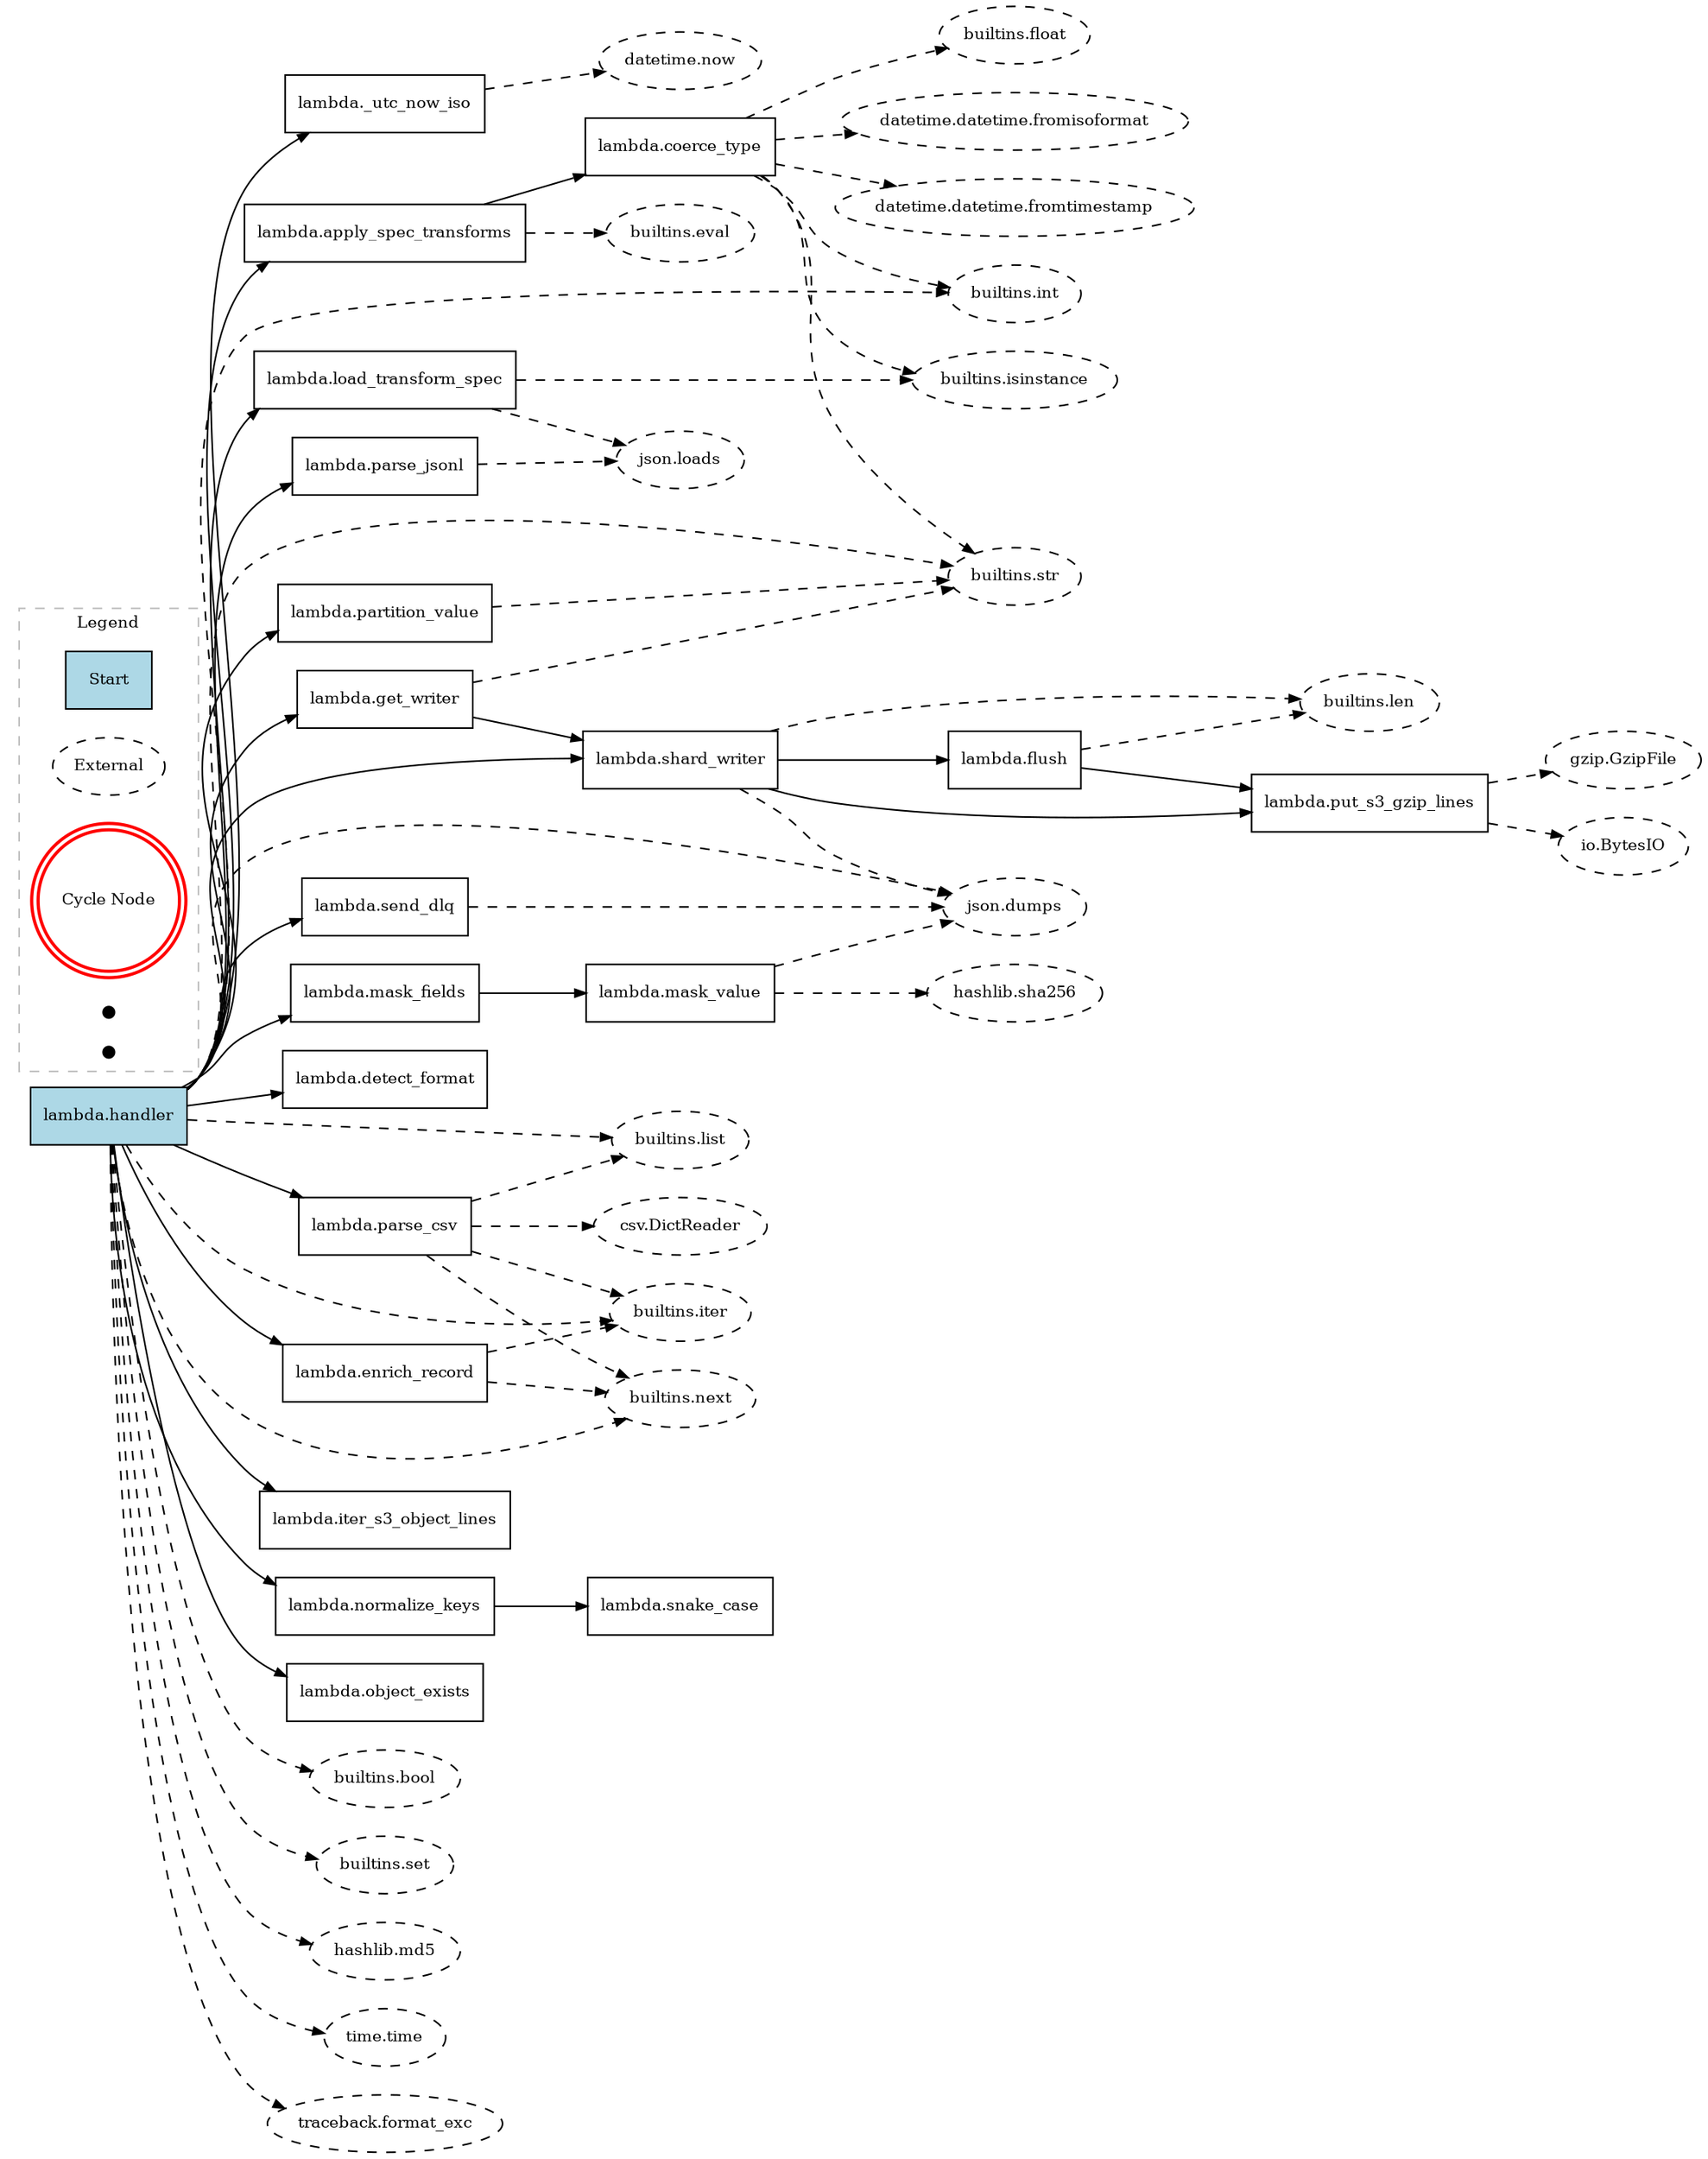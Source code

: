 digraph deps {
  rankdir=LR;
  node [shape=box, fontsize=10];
  edge [arrowsize=0.7];
  "lambda._utc_now_iso" [shape=box, tooltip="_utc_now_iso()\nlambda.py:42\n\ndef _utc_now_iso() -&gt; str:\n    return datetime.now(timezone.utc).isoformat()", href="vscode://file//Users/dinesh/Projects/Git_Projects/code-analyzer/lambda.py:42", target="_top"];
  "lambda.apply_spec_transforms" [shape=box, tooltip="apply_spec_transforms(rec, spec)\nlambda.py:145\n\ndef apply_spec_transforms(rec: Dict[str, Any], spec: Dict[str, Any]) -&gt; Optional[Dict[str, Any]]:\n    if not spec:\n        return rec\n    # rename\n    for src, dst in spec.get(&quot;rename&quot;, {}).items():\n        if src in rec:\n            rec[dst] = rec.pop(src)\n    # drop\n    for f in spec.get(&quot;drop&quot;, []):\n        rec.pop(f, None)\n    # coerce\n    for f, t in spec.get(&quot;coerce&quot;, {}).items():\n        if f in rec:\n            rec[f] = coerce_type(rec[f], t)\n    # derive (safe eval with limited globals)\n    for f, expr in spec.get(&quot;derive&quot;, {}).items():\n        try:\n            rec[f] = eval(expr, {&quot;__builtins__&quot;: {}}, {&quot;record&quot;: rec})\n        except Exception:\n            rec[f] = None\n... (5 more lines)", href="vscode://file//Users/dinesh/Projects/Git_Projects/code-analyzer/lambda.py:145", target="_top"];
  "lambda.coerce_type" [shape=box, tooltip="coerce_type(value, target)\nlambda.py:60\n\ndef coerce_type(value: Any, target: str) -&gt; Any:\n    if value is None or value == &quot;&quot;:\n        return None\n    try:\n        if target == &quot;int&quot;: return int(value)\n        if target == &quot;float&quot;: return float(value)\n        if target == &quot;bool&quot;:\n            if isinstance(value, bool): return value\n            return str(value).strip().lower() in {&quot;1&quot;,&quot;true&quot;,&quot;t&quot;,&quot;yes&quot;,&quot;y&quot;}\n        if target == &quot;str&quot;: return str(value)\n        if target == &quot;iso8601&quot;:\n            # allow unix seconds too\n            if isinstance(value, (int, float)): \n                return datetime.fromtimestamp(float(value), tz=timezone.utc).isoformat()\n            return datetime.fromisoformat(str(value)).astimezone(timezone.utc).isoformat()\n    except Exception:\n        return None\n    return value", href="vscode://file//Users/dinesh/Projects/Git_Projects/code-analyzer/lambda.py:60", target="_top"];
  "lambda.detect_format" [shape=box, tooltip="detect_format(key, first_line)\nlambda.py:117\n\ndef detect_format(key: str, first_line: Optional[str]) -&gt; str:\n    if key.lower().endswith(&quot;.csv&quot;): return &quot;csv&quot;\n    if key.lower().endswith(&quot;.json&quot;) or key.lower().endswith(&quot;.ndjson&quot;): return &quot;jsonl&quot;\n    # fallback by sniffing\n    if first_line and first_line.strip().startswith(&quot;{&quot;):\n        return &quot;jsonl&quot;\n    return &quot;csv&quot;", href="vscode://file//Users/dinesh/Projects/Git_Projects/code-analyzer/lambda.py:117", target="_top"];
  "lambda.enrich_record" [shape=box, tooltip="enrich_record(rec, spec)\nlambda.py:179\n\ndef enrich_record(rec: Dict[str, Any], spec: Dict[str, Any]) -&gt; Dict[str, Any]:\n    if not ddb:\n        return rec\n    key_field = spec.get(&quot;enrich_key&quot;) if spec else None\n    key_field = key_field or next(iter(rec.keys()), None)\n    if not key_field or rec.get(key_field) in (None, &quot;&quot;):\n        return rec\n    try:\n        resp = ddb.get_item(Key={key_field: rec[key_field]})\n        if &quot;Item&quot; in resp:\n            # merge with prefix &quot;enrich_&quot; to avoid collisions\n            for k, v in resp[&quot;Item&quot;].items():\n                rec[f&quot;enrich_{k}&quot;] = v\n    except Exception as e:\n        log.debug(&quot;DDB enrich failed: %s&quot;, e)\n    return rec", href="vscode://file//Users/dinesh/Projects/Git_Projects/code-analyzer/lambda.py:179", target="_top"];
  "lambda.flush" [shape=box, tooltip="flush()\nlambda.py:229\n\n    def flush():\n        nonlocal shard_idx, buf, byte_count\n        if not buf:\n            return None\n        shard_key = f&quot;{base_prefix}/part-{shard_idx:05d}.ndjson.gz&quot;\n        put_s3_gzip_lines(OUTPUT_BUCKET, shard_key, buf)\n        log.info(&quot;Wrote %s records to s3://%s/%s (%d shards)&quot;, len(buf), OUTPUT_BUCKET, shard_key, shard_idx + 1)\n        shard_idx += 1\n        buf = []\n        byte_count = 0", href="vscode://file//Users/dinesh/Projects/Git_Projects/code-analyzer/lambda.py:229", target="_top"];
  "lambda.get_writer" [shape=box, tooltip="get_writer(pval)\nlambda.py:316\n\n    def get_writer(pval: str):\n        if pval not in writers:\n            # final prefix: .../pkey=val/ingest_date=YYYY-MM-DD\n            ingest = event_time[:10]\n            safe_val = str(pval).replace(&quot;/&quot;, &quot;_&quot;) if pval else &quot;unknown&quot;\n            final_prefix = f&quot;{base_out}/{PARTITION_BY}={safe_val}/ingest_date={ingest}&quot;\n            writers[pval] = shard_writer(final_prefix, event_time)\n        return writers[pval]", href="vscode://file//Users/dinesh/Projects/Git_Projects/code-analyzer/lambda.py:316", target="_top"];
  "lambda.handler" [shape=box, style=filled, fillcolor=lightblue, tooltip="handler(event, context)\nlambda.py:256\n\ndef handler(event, context):\n    &quot;&quot;&quot;\n    S3 ObjectCreated event → transform → S3 (gzip ndjson)\n    &quot;&quot;&quot;\n    t0 = time.time()\n    # Extract S3 info (supports single-record events)\n    try:\n        rec = event[&quot;Records&quot;][0]\n        s3e = rec[&quot;s3&quot;]\n        bucket = s3e[&quot;bucket&quot;][&quot;name&quot;]\n        key = s3e[&quot;object&quot;][&quot;key&quot;]\n        event_time = rec.get(&quot;eventTime&quot;) or _utc_now_iso()\n    except Exception:\n        # Also allow manual invocation with {&quot;bucket&quot;: &quot;...&quot;, &quot;key&quot;: &quot;...&quot;}\n        bucket = event.get(&quot;bucket&quot;)\n        key = event.get(&quot;key&quot;)\n        event_time = _utc_now_iso()\n    if not bucket or not key:\n        raise ValueError(&quot;Missing S3 bucket/key in event&quot;)\n\n... (112 more lines)", href="vscode://file//Users/dinesh/Projects/Git_Projects/code-analyzer/lambda.py:256", target="_top"];
  "lambda.iter_s3_object_lines" [shape=box, tooltip="iter_s3_object_lines(bucket, key)\nlambda.py:110\n\ndef iter_s3_object_lines(bucket: str, key: str) -&gt; Iterable[str]:\n    obj = s3.get_object(Bucket=bucket, Key=key)\n    body = obj[&quot;Body&quot;]\n    for chunk in body.iter_lines():\n        if chunk:\n            yield chunk.decode(&quot;utf-8&quot;, errors=&quot;replace&quot;)", href="vscode://file//Users/dinesh/Projects/Git_Projects/code-analyzer/lambda.py:110", target="_top"];
  "lambda.load_transform_spec" [shape=box, tooltip="load_transform_spec()\nlambda.py:79\n\ndef load_transform_spec() -&gt; Dict[str, Any]:\n    &quot;&quot;&quot;\n    Optional transform spec from SSM Parameter Store (SecureString or String).\n    Expected structure (example):\n    {\n      &quot;rename&quot;: {&quot;UserID&quot;:&quot;user_id&quot;,&quot;Full Name&quot;:&quot;full_name&quot;},\n      &quot;coerce&quot;: {&quot;user_id&quot;:&quot;int&quot;,&quot;price&quot;:&quot;float&quot;,&quot;created_at&quot;:&quot;iso8601&quot;},\n      &quot;drop&quot;: [&quot;debug&quot;,&quot;unused_field&quot;],\n      &quot;derive&quot;: {\n        &quot;full_name_upper&quot;: &quot;record.get(&#x27;full_name&#x27;,&#x27;&#x27;).upper()&quot;,\n        &quot;order_total&quot;: &quot;(record.get(&#x27;price&#x27;) or 0) * (record.get(&#x27;qty&#x27;) or 1)&quot;\n      },\n      &quot;required&quot;: [&quot;user_id&quot;,&quot;email&quot;],\n      &quot;enrich_key&quot;: &quot;user_id&quot;  # used if ENRICH_DDB_TABLE is set\n    }\n    &quot;&quot;&quot;\n    if not TRANSFORM_SPEC_SSM_PARAM:\n        return {}\n    try:\n        resp = ssm.get_parameter(Name=TRANSFORM_SPEC_SSM_PARAM, WithDecryption=True)\n... (5 more lines)", href="vscode://file//Users/dinesh/Projects/Git_Projects/code-analyzer/lambda.py:79", target="_top"];
  "lambda.mask_fields" [shape=box, tooltip="mask_fields(rec)\nlambda.py:171\n\ndef mask_fields(rec: Dict[str, Any]) -&gt; Dict[str, Any]:\n    if not MASK_FIELDS:\n        return rec\n    for f in MASK_FIELDS:\n        if f in rec and rec[f] is not None:\n            rec[f] = mask_value(rec[f])\n    return rec", href="vscode://file//Users/dinesh/Projects/Git_Projects/code-analyzer/lambda.py:171", target="_top"];
  "lambda.mask_value" [shape=box, tooltip="mask_value(v)\nlambda.py:55\n\ndef mask_value(v: Any) -&gt; str:\n    &quot;&quot;&quot;Hash-based masking (stable but non-reversible)&quot;&quot;&quot;\n    raw = json.dumps(v, sort_keys=True, ensure_ascii=False).encode(&quot;utf-8&quot;)\n    return hashlib.sha256(raw).hexdigest()", href="vscode://file//Users/dinesh/Projects/Git_Projects/code-analyzer/lambda.py:55", target="_top"];
  "lambda.normalize_keys" [shape=box, tooltip="normalize_keys(rec)\nlambda.py:142\n\ndef normalize_keys(rec: Dict[str, Any]) -&gt; Dict[str, Any]:\n    return {snake_case(k): v for k, v in rec.items()}", href="vscode://file//Users/dinesh/Projects/Git_Projects/code-analyzer/lambda.py:142", target="_top"];
  "lambda.object_exists" [shape=box, tooltip="object_exists(bucket, key)\nlambda.py:204\n\ndef object_exists(bucket: str, key: str) -&gt; bool:\n    try:\n        s3.head_object(Bucket=bucket, Key=key)\n        return True\n    except ClientError as e:\n        if e.response[&quot;Error&quot;][&quot;Code&quot;] in (&quot;404&quot;, &quot;NotFound&quot;):\n            return False\n        raise", href="vscode://file//Users/dinesh/Projects/Git_Projects/code-analyzer/lambda.py:204", target="_top"];
  "lambda.parse_csv" [shape=box, tooltip="parse_csv(lines)\nlambda.py:125\n\ndef parse_csv(lines: Iterable[str]) -&gt; Iterable[Dict[str, Any]]:\n    it = iter(lines)\n    try:\n        header_line = next(it)\n    except StopIteration:\n        return\n    reader = csv.DictReader([header_line, *list(it)])\n    for row in reader:\n        yield {k: (v if v != &quot;&quot; else None) for k, v in row.items()}", href="vscode://file//Users/dinesh/Projects/Git_Projects/code-analyzer/lambda.py:125", target="_top"];
  "lambda.parse_jsonl" [shape=box, tooltip="parse_jsonl(lines)\nlambda.py:135\n\ndef parse_jsonl(lines: Iterable[str]) -&gt; Iterable[Dict[str, Any]]:\n    for line in lines:\n        try:\n            yield json.loads(line)\n        except Exception:\n            continue", href="vscode://file//Users/dinesh/Projects/Git_Projects/code-analyzer/lambda.py:135", target="_top"];
  "lambda.partition_value" [shape=box, tooltip="partition_value(record, event_time)\nlambda.py:105\n\ndef partition_value(record: Dict[str, Any], event_time: str) -&gt; str:\n    if PARTITION_BY == &quot;ingest_date&quot;:\n        return event_time[:10]  # YYYY-MM-DD\n    return str(record.get(PARTITION_BY, &quot;unknown&quot;))", href="vscode://file//Users/dinesh/Projects/Git_Projects/code-analyzer/lambda.py:105", target="_top"];
  "lambda.put_s3_gzip_lines" [shape=box, tooltip="put_s3_gzip_lines(bucket, key, lines)\nlambda.py:196\n\ndef put_s3_gzip_lines(bucket: str, key: str, lines: Iterable[str]) -&gt; None:\n    bio = io.BytesIO()\n    with gzip.GzipFile(fileobj=bio, mode=&quot;wb&quot;) as gz:\n        for line in lines:\n            gz.write((line + &quot;\n&quot;).encode(&quot;utf-8&quot;))\n    bio.seek(0)\n    s3.put_object(Bucket=bucket, Key=key, Body=bio, ContentType=&quot;application/x-ndjson&quot;, ContentEncoding=&quot;gzip&quot;)", href="vscode://file//Users/dinesh/Projects/Git_Projects/code-analyzer/lambda.py:196", target="_top"];
  "lambda.send_dlq" [shape=box, tooltip="send_dlq(message)\nlambda.py:213\n\ndef send_dlq(message: Dict[str, Any]):\n    if not sqs:\n        return\n    try:\n        sqs.send_message(QueueUrl=DLQ_URL, MessageBody=json.dumps(message))\n    except Exception as e:\n        log.error(&quot;DLQ send failed: %s&quot;, e)", href="vscode://file//Users/dinesh/Projects/Git_Projects/code-analyzer/lambda.py:213", target="_top"];
  "lambda.shard_writer" [shape=box, tooltip="shard_writer(base_prefix, event_time)\nlambda.py:221\n\ndef shard_writer(base_prefix: str, event_time: str) -&gt; Tuple:\n    &quot;&quot;&quot;\n    Returns a small writer that accumulates NDJSON, chunks by size/records, and writes to S3.\n    &quot;&quot;&quot;\n    shard_idx = 0\n    buf: List[str] = []\n    byte_count = 0\n\n    def flush():\n        nonlocal shard_idx, buf, byte_count\n        if not buf:\n            return None\n        shard_key = f&quot;{base_prefix}/part-{shard_idx:05d}.ndjson.gz&quot;\n        put_s3_gzip_lines(OUTPUT_BUCKET, shard_key, buf)\n        log.info(&quot;Wrote %s records to s3://%s/%s (%d shards)&quot;, len(buf), OUTPUT_BUCKET, shard_key, shard_idx + 1)\n        shard_idx += 1\n        buf = []\n        byte_count = 0\n\n    def write(rec: Dict[str, Any]):\n... (12 more lines)", href="vscode://file//Users/dinesh/Projects/Git_Projects/code-analyzer/lambda.py:221", target="_top"];
  "lambda.snake_case" [shape=box, tooltip="snake_case(s)\nlambda.py:45\n\ndef snake_case(s: str) -&gt; str:\n    out = []\n    prev_lower = False\n    for ch in s:\n        if ch.isupper() and prev_lower:\n            out.append(&quot;_&quot;)\n        out.append(ch.lower())\n        prev_lower = ch.islower()\n    return &quot;&quot;.join(out).replace(&quot; &quot;, &quot;_&quot;)", href="vscode://file//Users/dinesh/Projects/Git_Projects/code-analyzer/lambda.py:45", target="_top"];
  "builtins.bool" [shape=ellipse, style=dashed, tooltip="builtins.bool"];
  "builtins.eval" [shape=ellipse, style=dashed, tooltip="builtins.eval"];
  "builtins.float" [shape=ellipse, style=dashed, tooltip="builtins.float"];
  "builtins.int" [shape=ellipse, style=dashed, tooltip="builtins.int"];
  "builtins.isinstance" [shape=ellipse, style=dashed, tooltip="builtins.isinstance"];
  "builtins.iter" [shape=ellipse, style=dashed, tooltip="builtins.iter"];
  "builtins.len" [shape=ellipse, style=dashed, tooltip="builtins.len"];
  "builtins.list" [shape=ellipse, style=dashed, tooltip="builtins.list"];
  "builtins.next" [shape=ellipse, style=dashed, tooltip="builtins.next"];
  "builtins.set" [shape=ellipse, style=dashed, tooltip="builtins.set"];
  "builtins.str" [shape=ellipse, style=dashed, tooltip="builtins.str"];
  "csv.DictReader" [shape=ellipse, style=dashed, tooltip="csv.DictReader"];
  "datetime.datetime.fromisoformat" [shape=ellipse, style=dashed, tooltip="datetime.datetime.fromisoformat"];
  "datetime.datetime.fromtimestamp" [shape=ellipse, style=dashed, tooltip="datetime.datetime.fromtimestamp"];
  "datetime.now" [shape=ellipse, style=dashed, tooltip="datetime.now"];
  "gzip.GzipFile" [shape=ellipse, style=dashed, tooltip="gzip.GzipFile"];
  "hashlib.md5" [shape=ellipse, style=dashed, tooltip="hashlib.md5"];
  "hashlib.sha256" [shape=ellipse, style=dashed, tooltip="hashlib.sha256"];
  "io.BytesIO" [shape=ellipse, style=dashed, tooltip="io.BytesIO"];
  "json.dumps" [shape=ellipse, style=dashed, tooltip="json.dumps"];
  "json.loads" [shape=ellipse, style=dashed, tooltip="json.loads"];
  "time.time" [shape=ellipse, style=dashed, tooltip="time.time"];
  "traceback.format_exc" [shape=ellipse, style=dashed, tooltip="traceback.format_exc"];
  "lambda.apply_spec_transforms" -> "lambda.coerce_type";
  "lambda.flush" -> "lambda.put_s3_gzip_lines";
  "lambda.get_writer" -> "lambda.shard_writer";
  "lambda.handler" -> "lambda._utc_now_iso";
  "lambda.handler" -> "lambda.apply_spec_transforms";
  "lambda.handler" -> "lambda.detect_format";
  "lambda.handler" -> "lambda.enrich_record";
  "lambda.handler" -> "lambda.get_writer";
  "lambda.handler" -> "lambda.iter_s3_object_lines";
  "lambda.handler" -> "lambda.load_transform_spec";
  "lambda.handler" -> "lambda.mask_fields";
  "lambda.handler" -> "lambda.normalize_keys";
  "lambda.handler" -> "lambda.object_exists";
  "lambda.handler" -> "lambda.parse_csv";
  "lambda.handler" -> "lambda.parse_jsonl";
  "lambda.handler" -> "lambda.partition_value";
  "lambda.handler" -> "lambda.send_dlq";
  "lambda.handler" -> "lambda.shard_writer";
  "lambda.mask_fields" -> "lambda.mask_value";
  "lambda.normalize_keys" -> "lambda.snake_case";
  "lambda.shard_writer" -> "lambda.flush";
  "lambda.shard_writer" -> "lambda.put_s3_gzip_lines";
  "lambda._utc_now_iso" -> "datetime.now" [style=dashed];
  "lambda.apply_spec_transforms" -> "builtins.eval" [style=dashed];
  "lambda.coerce_type" -> "builtins.float" [style=dashed];
  "lambda.coerce_type" -> "builtins.int" [style=dashed];
  "lambda.coerce_type" -> "builtins.isinstance" [style=dashed];
  "lambda.coerce_type" -> "builtins.str" [style=dashed];
  "lambda.coerce_type" -> "datetime.datetime.fromisoformat" [style=dashed];
  "lambda.coerce_type" -> "datetime.datetime.fromtimestamp" [style=dashed];
  "lambda.enrich_record" -> "builtins.iter" [style=dashed];
  "lambda.enrich_record" -> "builtins.next" [style=dashed];
  "lambda.flush" -> "builtins.len" [style=dashed];
  "lambda.get_writer" -> "builtins.str" [style=dashed];
  "lambda.handler" -> "builtins.bool" [style=dashed];
  "lambda.handler" -> "builtins.int" [style=dashed];
  "lambda.handler" -> "builtins.iter" [style=dashed];
  "lambda.handler" -> "builtins.list" [style=dashed];
  "lambda.handler" -> "builtins.next" [style=dashed];
  "lambda.handler" -> "builtins.set" [style=dashed];
  "lambda.handler" -> "builtins.str" [style=dashed];
  "lambda.handler" -> "hashlib.md5" [style=dashed];
  "lambda.handler" -> "json.dumps" [style=dashed];
  "lambda.handler" -> "time.time" [style=dashed];
  "lambda.handler" -> "traceback.format_exc" [style=dashed];
  "lambda.load_transform_spec" -> "builtins.isinstance" [style=dashed];
  "lambda.load_transform_spec" -> "json.loads" [style=dashed];
  "lambda.mask_value" -> "hashlib.sha256" [style=dashed];
  "lambda.mask_value" -> "json.dumps" [style=dashed];
  "lambda.parse_csv" -> "builtins.iter" [style=dashed];
  "lambda.parse_csv" -> "builtins.list" [style=dashed];
  "lambda.parse_csv" -> "builtins.next" [style=dashed];
  "lambda.parse_csv" -> "csv.DictReader" [style=dashed];
  "lambda.parse_jsonl" -> "json.loads" [style=dashed];
  "lambda.partition_value" -> "builtins.str" [style=dashed];
  "lambda.put_s3_gzip_lines" -> "gzip.GzipFile" [style=dashed];
  "lambda.put_s3_gzip_lines" -> "io.BytesIO" [style=dashed];
  "lambda.send_dlq" -> "json.dumps" [style=dashed];
  "lambda.shard_writer" -> "builtins.len" [style=dashed];
  "lambda.shard_writer" -> "json.dumps" [style=dashed];
  subgraph cluster_legend {
    label="Legend"; fontsize=10; style=dashed; color=gray;
    l_start [label="Start", shape=box, style=filled, fillcolor=lightblue];
    l_ext [label="External", shape=ellipse, style=dashed];
    l_cycle [label="Cycle Node", shape=doublecircle, color=red, penwidth=2];
    l_edge [label="Internal Edge", shape=point, width=0.1];
    l_extedge [label="External Edge (dashed)", shape=point, width=0.1];
  }
}
